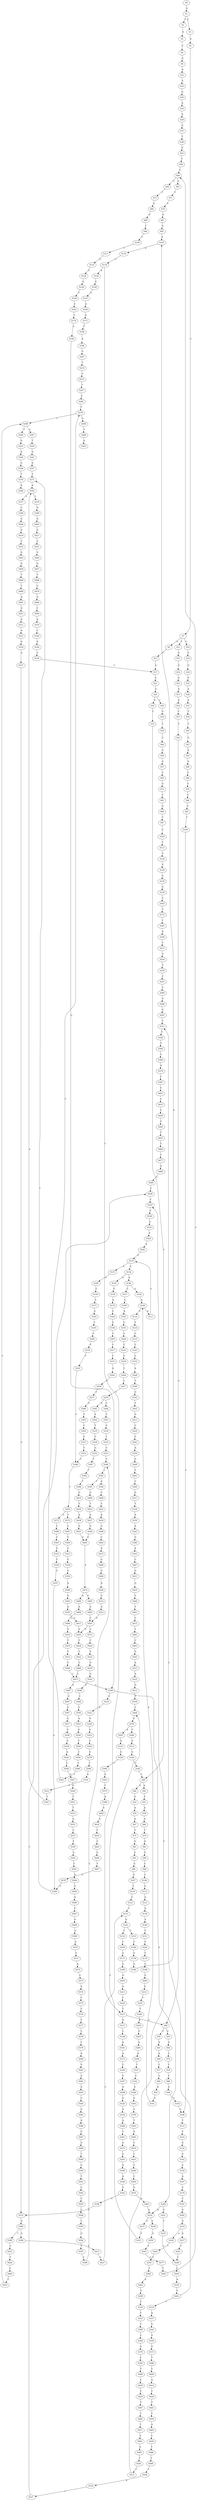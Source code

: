 strict digraph  {
	S0 -> S1 [ label = G ];
	S1 -> S2 [ label = T ];
	S1 -> S3 [ label = C ];
	S2 -> S4 [ label = A ];
	S3 -> S5 [ label = A ];
	S4 -> S6 [ label = C ];
	S5 -> S7 [ label = C ];
	S6 -> S8 [ label = G ];
	S7 -> S9 [ label = G ];
	S7 -> S10 [ label = C ];
	S7 -> S11 [ label = T ];
	S8 -> S12 [ label = A ];
	S9 -> S13 [ label = C ];
	S10 -> S14 [ label = G ];
	S11 -> S15 [ label = G ];
	S12 -> S16 [ label = A ];
	S13 -> S17 [ label = G ];
	S14 -> S18 [ label = G ];
	S15 -> S19 [ label = G ];
	S16 -> S20 [ label = G ];
	S17 -> S21 [ label = C ];
	S18 -> S22 [ label = G ];
	S19 -> S23 [ label = G ];
	S20 -> S24 [ label = A ];
	S21 -> S25 [ label = G ];
	S22 -> S26 [ label = A ];
	S23 -> S27 [ label = A ];
	S24 -> S28 [ label = A ];
	S25 -> S29 [ label = C ];
	S25 -> S30 [ label = G ];
	S26 -> S31 [ label = A ];
	S27 -> S32 [ label = A ];
	S28 -> S33 [ label = G ];
	S29 -> S34 [ label = G ];
	S30 -> S35 [ label = C ];
	S31 -> S36 [ label = T ];
	S32 -> S37 [ label = C ];
	S33 -> S38 [ label = T ];
	S34 -> S39 [ label = T ];
	S35 -> S40 [ label = T ];
	S36 -> S41 [ label = T ];
	S37 -> S42 [ label = T ];
	S38 -> S43 [ label = G ];
	S39 -> S44 [ label = C ];
	S40 -> S45 [ label = A ];
	S40 -> S46 [ label = G ];
	S41 -> S47 [ label = G ];
	S42 -> S48 [ label = G ];
	S43 -> S49 [ label = T ];
	S44 -> S50 [ label = G ];
	S45 -> S51 [ label = T ];
	S46 -> S52 [ label = G ];
	S47 -> S53 [ label = A ];
	S48 -> S54 [ label = C ];
	S48 -> S55 [ label = G ];
	S49 -> S56 [ label = C ];
	S50 -> S57 [ label = A ];
	S51 -> S58 [ label = A ];
	S52 -> S59 [ label = A ];
	S53 -> S60 [ label = A ];
	S54 -> S61 [ label = A ];
	S55 -> S62 [ label = A ];
	S56 -> S63 [ label = G ];
	S56 -> S64 [ label = C ];
	S57 -> S65 [ label = C ];
	S58 -> S66 [ label = G ];
	S59 -> S67 [ label = A ];
	S60 -> S68 [ label = C ];
	S61 -> S69 [ label = A ];
	S62 -> S70 [ label = C ];
	S63 -> S71 [ label = T ];
	S64 -> S72 [ label = T ];
	S65 -> S73 [ label = G ];
	S66 -> S74 [ label = T ];
	S67 -> S75 [ label = T ];
	S68 -> S76 [ label = C ];
	S69 -> S77 [ label = C ];
	S70 -> S78 [ label = C ];
	S71 -> S79 [ label = C ];
	S72 -> S80 [ label = G ];
	S73 -> S81 [ label = C ];
	S74 -> S82 [ label = A ];
	S75 -> S83 [ label = G ];
	S76 -> S84 [ label = C ];
	S77 -> S85 [ label = C ];
	S78 -> S86 [ label = C ];
	S79 -> S87 [ label = G ];
	S80 -> S88 [ label = G ];
	S81 -> S89 [ label = G ];
	S82 -> S90 [ label = G ];
	S83 -> S91 [ label = G ];
	S84 -> S92 [ label = G ];
	S85 -> S93 [ label = A ];
	S86 -> S94 [ label = G ];
	S87 -> S95 [ label = G ];
	S88 -> S96 [ label = C ];
	S89 -> S97 [ label = C ];
	S90 -> S98 [ label = C ];
	S91 -> S99 [ label = G ];
	S92 -> S100 [ label = T ];
	S93 -> S101 [ label = G ];
	S94 -> S102 [ label = T ];
	S95 -> S103 [ label = A ];
	S96 -> S104 [ label = C ];
	S97 -> S105 [ label = C ];
	S98 -> S106 [ label = C ];
	S99 -> S107 [ label = G ];
	S100 -> S108 [ label = C ];
	S101 -> S109 [ label = A ];
	S102 -> S108 [ label = C ];
	S103 -> S110 [ label = A ];
	S104 -> S111 [ label = T ];
	S105 -> S112 [ label = T ];
	S106 -> S113 [ label = G ];
	S107 -> S114 [ label = T ];
	S108 -> S115 [ label = T ];
	S109 -> S116 [ label = C ];
	S109 -> S117 [ label = A ];
	S110 -> S118 [ label = C ];
	S111 -> S119 [ label = G ];
	S112 -> S120 [ label = C ];
	S113 -> S121 [ label = A ];
	S114 -> S122 [ label = C ];
	S115 -> S123 [ label = C ];
	S116 -> S124 [ label = T ];
	S117 -> S125 [ label = C ];
	S118 -> S126 [ label = A ];
	S118 -> S127 [ label = T ];
	S119 -> S128 [ label = G ];
	S120 -> S129 [ label = G ];
	S121 -> S130 [ label = A ];
	S122 -> S131 [ label = C ];
	S123 -> S132 [ label = G ];
	S124 -> S133 [ label = C ];
	S125 -> S134 [ label = C ];
	S125 -> S135 [ label = A ];
	S126 -> S136 [ label = G ];
	S127 -> S48 [ label = G ];
	S127 -> S137 [ label = A ];
	S128 -> S138 [ label = G ];
	S129 -> S139 [ label = G ];
	S130 -> S140 [ label = A ];
	S131 -> S141 [ label = G ];
	S132 -> S142 [ label = G ];
	S133 -> S143 [ label = C ];
	S134 -> S144 [ label = A ];
	S134 -> S145 [ label = G ];
	S135 -> S146 [ label = G ];
	S136 -> S147 [ label = G ];
	S137 -> S148 [ label = C ];
	S138 -> S149 [ label = T ];
	S139 -> S150 [ label = G ];
	S140 -> S151 [ label = C ];
	S141 -> S152 [ label = C ];
	S141 -> S153 [ label = T ];
	S142 -> S154 [ label = C ];
	S143 -> S155 [ label = C ];
	S144 -> S156 [ label = G ];
	S144 -> S157 [ label = C ];
	S145 -> S158 [ label = G ];
	S146 -> S159 [ label = C ];
	S147 -> S160 [ label = A ];
	S148 -> S161 [ label = A ];
	S149 -> S162 [ label = C ];
	S150 -> S163 [ label = C ];
	S151 -> S164 [ label = C ];
	S152 -> S165 [ label = C ];
	S153 -> S166 [ label = C ];
	S154 -> S167 [ label = A ];
	S155 -> S168 [ label = A ];
	S156 -> S109 [ label = A ];
	S157 -> S169 [ label = C ];
	S158 -> S170 [ label = A ];
	S159 -> S171 [ label = C ];
	S160 -> S172 [ label = A ];
	S161 -> S173 [ label = A ];
	S162 -> S174 [ label = C ];
	S163 -> S175 [ label = T ];
	S164 -> S176 [ label = C ];
	S165 -> S177 [ label = G ];
	S166 -> S178 [ label = G ];
	S167 -> S179 [ label = C ];
	S168 -> S180 [ label = T ];
	S169 -> S181 [ label = A ];
	S170 -> S182 [ label = C ];
	S171 -> S183 [ label = G ];
	S172 -> S184 [ label = T ];
	S173 -> S185 [ label = C ];
	S174 -> S186 [ label = C ];
	S175 -> S187 [ label = C ];
	S176 -> S188 [ label = C ];
	S177 -> S189 [ label = G ];
	S178 -> S190 [ label = G ];
	S179 -> S191 [ label = C ];
	S180 -> S192 [ label = C ];
	S181 -> S193 [ label = C ];
	S182 -> S194 [ label = G ];
	S183 -> S195 [ label = T ];
	S184 -> S196 [ label = A ];
	S185 -> S197 [ label = G ];
	S186 -> S198 [ label = G ];
	S187 -> S199 [ label = A ];
	S188 -> S200 [ label = G ];
	S189 -> S201 [ label = A ];
	S190 -> S103 [ label = A ];
	S191 -> S202 [ label = G ];
	S192 -> S203 [ label = T ];
	S193 -> S204 [ label = C ];
	S194 -> S205 [ label = C ];
	S195 -> S206 [ label = C ];
	S196 -> S207 [ label = G ];
	S197 -> S208 [ label = A ];
	S198 -> S209 [ label = A ];
	S198 -> S210 [ label = G ];
	S199 -> S211 [ label = C ];
	S200 -> S212 [ label = A ];
	S201 -> S213 [ label = A ];
	S202 -> S214 [ label = A ];
	S203 -> S215 [ label = G ];
	S204 -> S216 [ label = C ];
	S205 -> S217 [ label = C ];
	S206 -> S218 [ label = C ];
	S207 -> S219 [ label = T ];
	S208 -> S220 [ label = A ];
	S209 -> S221 [ label = G ];
	S209 -> S222 [ label = A ];
	S210 -> S223 [ label = A ];
	S211 -> S224 [ label = G ];
	S212 -> S225 [ label = C ];
	S213 -> S226 [ label = C ];
	S214 -> S227 [ label = G ];
	S214 -> S228 [ label = A ];
	S215 -> S229 [ label = C ];
	S216 -> S230 [ label = C ];
	S217 -> S231 [ label = C ];
	S218 -> S232 [ label = T ];
	S219 -> S233 [ label = C ];
	S220 -> S234 [ label = A ];
	S221 -> S235 [ label = T ];
	S222 -> S236 [ label = A ];
	S222 -> S237 [ label = G ];
	S223 -> S238 [ label = G ];
	S224 -> S239 [ label = T ];
	S225 -> S240 [ label = T ];
	S226 -> S127 [ label = T ];
	S227 -> S241 [ label = T ];
	S228 -> S242 [ label = T ];
	S229 -> S243 [ label = C ];
	S230 -> S244 [ label = T ];
	S231 -> S245 [ label = A ];
	S232 -> S246 [ label = C ];
	S233 -> S247 [ label = T ];
	S234 -> S248 [ label = A ];
	S235 -> S249 [ label = C ];
	S236 -> S250 [ label = G ];
	S237 -> S251 [ label = T ];
	S238 -> S252 [ label = G ];
	S239 -> S253 [ label = C ];
	S240 -> S254 [ label = A ];
	S241 -> S249 [ label = C ];
	S242 -> S255 [ label = G ];
	S243 -> S256 [ label = A ];
	S244 -> S257 [ label = T ];
	S245 -> S258 [ label = T ];
	S246 -> S259 [ label = T ];
	S247 -> S260 [ label = C ];
	S248 -> S261 [ label = C ];
	S249 -> S262 [ label = C ];
	S250 -> S263 [ label = T ];
	S251 -> S264 [ label = C ];
	S252 -> S265 [ label = C ];
	S253 -> S266 [ label = C ];
	S254 -> S267 [ label = G ];
	S255 -> S268 [ label = T ];
	S256 -> S269 [ label = G ];
	S257 -> S270 [ label = C ];
	S258 -> S271 [ label = C ];
	S259 -> S272 [ label = T ];
	S259 -> S273 [ label = G ];
	S260 -> S274 [ label = T ];
	S261 -> S275 [ label = A ];
	S262 -> S276 [ label = A ];
	S263 -> S277 [ label = G ];
	S264 -> S278 [ label = G ];
	S265 -> S279 [ label = G ];
	S266 -> S280 [ label = A ];
	S267 -> S281 [ label = A ];
	S268 -> S282 [ label = A ];
	S269 -> S283 [ label = T ];
	S270 -> S284 [ label = C ];
	S270 -> S285 [ label = G ];
	S271 -> S286 [ label = G ];
	S272 -> S287 [ label = C ];
	S273 -> S288 [ label = T ];
	S274 -> S289 [ label = C ];
	S274 -> S290 [ label = G ];
	S275 -> S291 [ label = G ];
	S276 -> S292 [ label = G ];
	S277 -> S293 [ label = T ];
	S278 -> S294 [ label = C ];
	S278 -> S295 [ label = A ];
	S279 -> S296 [ label = T ];
	S280 -> S297 [ label = G ];
	S281 -> S298 [ label = A ];
	S282 -> S299 [ label = G ];
	S283 -> S300 [ label = C ];
	S284 -> S301 [ label = T ];
	S285 -> S302 [ label = A ];
	S286 -> S303 [ label = T ];
	S287 -> S304 [ label = T ];
	S288 -> S305 [ label = C ];
	S289 -> S306 [ label = T ];
	S289 -> S307 [ label = G ];
	S290 -> S308 [ label = T ];
	S291 -> S309 [ label = A ];
	S292 -> S310 [ label = T ];
	S292 -> S311 [ label = C ];
	S293 -> S56 [ label = C ];
	S294 -> S312 [ label = G ];
	S295 -> S313 [ label = G ];
	S296 -> S314 [ label = G ];
	S297 -> S311 [ label = C ];
	S298 -> S315 [ label = T ];
	S299 -> S316 [ label = T ];
	S300 -> S317 [ label = G ];
	S301 -> S318 [ label = G ];
	S302 -> S319 [ label = T ];
	S303 -> S320 [ label = C ];
	S304 -> S321 [ label = C ];
	S305 -> S322 [ label = G ];
	S306 -> S323 [ label = G ];
	S307 -> S324 [ label = T ];
	S308 -> S325 [ label = A ];
	S309 -> S326 [ label = A ];
	S310 -> S327 [ label = A ];
	S311 -> S328 [ label = T ];
	S312 -> S329 [ label = G ];
	S313 -> S330 [ label = G ];
	S314 -> S331 [ label = G ];
	S315 -> S332 [ label = C ];
	S316 -> S333 [ label = T ];
	S317 -> S334 [ label = T ];
	S318 -> S335 [ label = T ];
	S319 -> S336 [ label = C ];
	S320 -> S337 [ label = C ];
	S321 -> S338 [ label = G ];
	S322 -> S339 [ label = T ];
	S323 -> S340 [ label = A ];
	S324 -> S341 [ label = G ];
	S326 -> S342 [ label = G ];
	S327 -> S343 [ label = G ];
	S328 -> S344 [ label = T ];
	S329 -> S345 [ label = C ];
	S330 -> S346 [ label = T ];
	S331 -> S347 [ label = T ];
	S332 -> S348 [ label = G ];
	S333 -> S349 [ label = T ];
	S334 -> S350 [ label = A ];
	S335 -> S351 [ label = C ];
	S336 -> S352 [ label = G ];
	S337 -> S353 [ label = T ];
	S338 -> S354 [ label = G ];
	S339 -> S355 [ label = G ];
	S340 -> S356 [ label = G ];
	S341 -> S357 [ label = G ];
	S342 -> S358 [ label = G ];
	S343 -> S359 [ label = G ];
	S344 -> S360 [ label = C ];
	S345 -> S40 [ label = T ];
	S346 -> S361 [ label = A ];
	S347 -> S362 [ label = A ];
	S348 -> S363 [ label = G ];
	S349 -> S364 [ label = C ];
	S350 -> S365 [ label = A ];
	S351 -> S366 [ label = C ];
	S352 -> S367 [ label = T ];
	S353 -> S246 [ label = C ];
	S354 -> S368 [ label = A ];
	S355 -> S369 [ label = G ];
	S356 -> S370 [ label = T ];
	S357 -> S371 [ label = T ];
	S358 -> S372 [ label = G ];
	S359 -> S373 [ label = G ];
	S360 -> S374 [ label = A ];
	S361 -> S375 [ label = T ];
	S362 -> S376 [ label = T ];
	S362 -> S377 [ label = C ];
	S363 -> S378 [ label = G ];
	S364 -> S379 [ label = A ];
	S365 -> S380 [ label = G ];
	S366 -> S381 [ label = T ];
	S367 -> S382 [ label = T ];
	S368 -> S383 [ label = G ];
	S369 -> S371 [ label = T ];
	S370 -> S384 [ label = A ];
	S371 -> S362 [ label = A ];
	S372 -> S385 [ label = G ];
	S373 -> S386 [ label = T ];
	S374 -> S387 [ label = C ];
	S375 -> S388 [ label = A ];
	S376 -> S389 [ label = G ];
	S377 -> S390 [ label = C ];
	S378 -> S391 [ label = T ];
	S379 -> S392 [ label = C ];
	S380 -> S393 [ label = A ];
	S381 -> S394 [ label = A ];
	S381 -> S395 [ label = T ];
	S382 -> S396 [ label = T ];
	S383 -> S397 [ label = A ];
	S385 -> S398 [ label = T ];
	S385 -> S399 [ label = G ];
	S386 -> S400 [ label = C ];
	S387 -> S401 [ label = G ];
	S388 -> S402 [ label = A ];
	S389 -> S403 [ label = A ];
	S390 -> S404 [ label = G ];
	S391 -> S405 [ label = A ];
	S392 -> S406 [ label = T ];
	S393 -> S407 [ label = C ];
	S394 -> S408 [ label = C ];
	S395 -> S409 [ label = G ];
	S396 -> S410 [ label = G ];
	S397 -> S411 [ label = G ];
	S398 -> S412 [ label = C ];
	S399 -> S413 [ label = T ];
	S400 -> S414 [ label = A ];
	S401 -> S415 [ label = C ];
	S402 -> S416 [ label = G ];
	S403 -> S417 [ label = G ];
	S404 -> S418 [ label = G ];
	S405 -> S419 [ label = T ];
	S406 -> S420 [ label = C ];
	S407 -> S421 [ label = G ];
	S408 -> S422 [ label = T ];
	S409 -> S423 [ label = T ];
	S410 -> S424 [ label = T ];
	S411 -> S425 [ label = G ];
	S412 -> S426 [ label = T ];
	S413 -> S427 [ label = C ];
	S414 -> S428 [ label = C ];
	S415 -> S429 [ label = C ];
	S416 -> S430 [ label = T ];
	S417 -> S431 [ label = C ];
	S418 -> S432 [ label = T ];
	S419 -> S433 [ label = C ];
	S420 -> S434 [ label = C ];
	S421 -> S435 [ label = G ];
	S422 -> S436 [ label = A ];
	S423 -> S437 [ label = A ];
	S424 -> S438 [ label = A ];
	S425 -> S439 [ label = T ];
	S426 -> S440 [ label = C ];
	S427 -> S131 [ label = C ];
	S428 -> S441 [ label = T ];
	S429 -> S442 [ label = C ];
	S430 -> S443 [ label = C ];
	S431 -> S444 [ label = G ];
	S432 -> S445 [ label = G ];
	S433 -> S446 [ label = C ];
	S434 -> S447 [ label = T ];
	S435 -> S448 [ label = C ];
	S436 -> S449 [ label = C ];
	S437 -> S450 [ label = G ];
	S438 -> S451 [ label = G ];
	S439 -> S452 [ label = C ];
	S440 -> S453 [ label = T ];
	S441 -> S454 [ label = C ];
	S442 -> S455 [ label = T ];
	S443 -> S456 [ label = G ];
	S444 -> S457 [ label = G ];
	S445 -> S458 [ label = G ];
	S446 -> S459 [ label = C ];
	S447 -> S460 [ label = T ];
	S448 -> S461 [ label = T ];
	S449 -> S462 [ label = C ];
	S450 -> S463 [ label = G ];
	S451 -> S463 [ label = G ];
	S452 -> S464 [ label = C ];
	S453 -> S289 [ label = C ];
	S454 -> S465 [ label = G ];
	S455 -> S466 [ label = T ];
	S456 -> S467 [ label = T ];
	S457 -> S468 [ label = T ];
	S458 -> S469 [ label = T ];
	S459 -> S470 [ label = G ];
	S460 -> S471 [ label = T ];
	S461 -> S472 [ label = C ];
	S462 -> S473 [ label = A ];
	S463 -> S474 [ label = A ];
	S464 -> S475 [ label = C ];
	S465 -> S476 [ label = C ];
	S466 -> S477 [ label = C ];
	S467 -> S478 [ label = G ];
	S468 -> S479 [ label = C ];
	S469 -> S480 [ label = T ];
	S470 -> S481 [ label = A ];
	S471 -> S482 [ label = C ];
	S472 -> S483 [ label = T ];
	S473 -> S484 [ label = G ];
	S474 -> S485 [ label = G ];
	S474 -> S486 [ label = A ];
	S475 -> S487 [ label = A ];
	S475 -> S198 [ label = G ];
	S476 -> S488 [ label = T ];
	S477 -> S489 [ label = A ];
	S478 -> S369 [ label = G ];
	S479 -> S490 [ label = G ];
	S480 -> S491 [ label = A ];
	S481 -> S222 [ label = A ];
	S482 -> S492 [ label = A ];
	S483 -> S493 [ label = C ];
	S484 -> S494 [ label = G ];
	S485 -> S495 [ label = A ];
	S486 -> S496 [ label = A ];
	S487 -> S497 [ label = G ];
	S488 -> S498 [ label = T ];
	S489 -> S499 [ label = T ];
	S490 -> S500 [ label = C ];
	S491 -> S501 [ label = G ];
	S492 -> S502 [ label = T ];
	S493 -> S503 [ label = G ];
	S494 -> S504 [ label = A ];
	S495 -> S505 [ label = G ];
	S496 -> S506 [ label = G ];
	S497 -> S507 [ label = A ];
	S498 -> S508 [ label = C ];
	S499 -> S509 [ label = C ];
	S500 -> S510 [ label = A ];
	S501 -> S511 [ label = A ];
	S502 -> S512 [ label = C ];
	S503 -> S513 [ label = A ];
	S504 -> S514 [ label = G ];
	S505 -> S515 [ label = T ];
	S505 -> S425 [ label = G ];
	S506 -> S516 [ label = G ];
	S507 -> S517 [ label = G ];
	S508 -> S518 [ label = A ];
	S509 -> S519 [ label = C ];
	S510 -> S520 [ label = C ];
	S511 -> S521 [ label = A ];
	S512 -> S519 [ label = C ];
	S513 -> S522 [ label = A ];
	S514 -> S523 [ label = A ];
	S515 -> S524 [ label = C ];
	S516 -> S525 [ label = T ];
	S517 -> S526 [ label = C ];
	S518 -> S527 [ label = T ];
	S519 -> S528 [ label = A ];
	S520 -> S529 [ label = G ];
	S521 -> S530 [ label = G ];
	S522 -> S531 [ label = G ];
	S523 -> S505 [ label = G ];
	S524 -> S532 [ label = A ];
	S525 -> S533 [ label = C ];
	S526 -> S534 [ label = C ];
	S527 -> S509 [ label = C ];
	S528 -> S535 [ label = G ];
	S529 -> S536 [ label = C ];
	S530 -> S537 [ label = G ];
	S531 -> S538 [ label = T ];
	S532 -> S539 [ label = G ];
	S533 -> S540 [ label = C ];
	S534 -> S541 [ label = A ];
	S535 -> S542 [ label = A ];
	S536 -> S17 [ label = G ];
	S537 -> S372 [ label = G ];
	S538 -> S264 [ label = C ];
	S539 -> S543 [ label = G ];
	S540 -> S475 [ label = C ];
	S541 -> S544 [ label = C ];
	S542 -> S545 [ label = A ];
	S543 -> S546 [ label = A ];
	S544 -> S547 [ label = G ];
	S545 -> S125 [ label = C ];
	S546 -> S548 [ label = C ];
	S547 -> S549 [ label = G ];
	S548 -> S550 [ label = C ];
	S549 -> S551 [ label = T ];
	S550 -> S552 [ label = A ];
	S551 -> S553 [ label = T ];
	S552 -> S554 [ label = G ];
	S553 -> S555 [ label = A ];
	S554 -> S556 [ label = T ];
	S555 -> S557 [ label = C ];
	S556 -> S558 [ label = C ];
	S557 -> S559 [ label = T ];
	S558 -> S560 [ label = T ];
	S559 -> S561 [ label = G ];
	S560 -> S562 [ label = C ];
	S561 -> S563 [ label = C ];
	S562 -> S274 [ label = T ];
	S563 -> S564 [ label = A ];
	S564 -> S565 [ label = G ];
	S565 -> S566 [ label = A ];
	S566 -> S567 [ label = C ];
	S567 -> S568 [ label = G ];
	S568 -> S569 [ label = G ];
	S569 -> S570 [ label = A ];
	S570 -> S571 [ label = C ];
	S571 -> S572 [ label = A ];
	S572 -> S573 [ label = C ];
	S573 -> S574 [ label = A ];
	S574 -> S575 [ label = C ];
	S575 -> S576 [ label = C ];
	S576 -> S577 [ label = T ];
	S577 -> S578 [ label = C ];
	S578 -> S579 [ label = T ];
	S579 -> S580 [ label = A ];
	S580 -> S581 [ label = G ];
	S581 -> S582 [ label = A ];
	S582 -> S583 [ label = A ];
	S583 -> S584 [ label = C ];
	S584 -> S585 [ label = G ];
	S585 -> S586 [ label = A ];
	S586 -> S587 [ label = G ];
	S587 -> S588 [ label = G ];
	S588 -> S589 [ label = T ];
	S589 -> S590 [ label = G ];
	S590 -> S591 [ label = T ];
	S591 -> S592 [ label = C ];
	S592 -> S593 [ label = C ];
	S593 -> S594 [ label = C ];
	S594 -> S595 [ label = T ];
	S595 -> S596 [ label = G ];
	S596 -> S597 [ label = T ];
	S597 -> S598 [ label = C ];
	S598 -> S366 [ label = C ];
}
